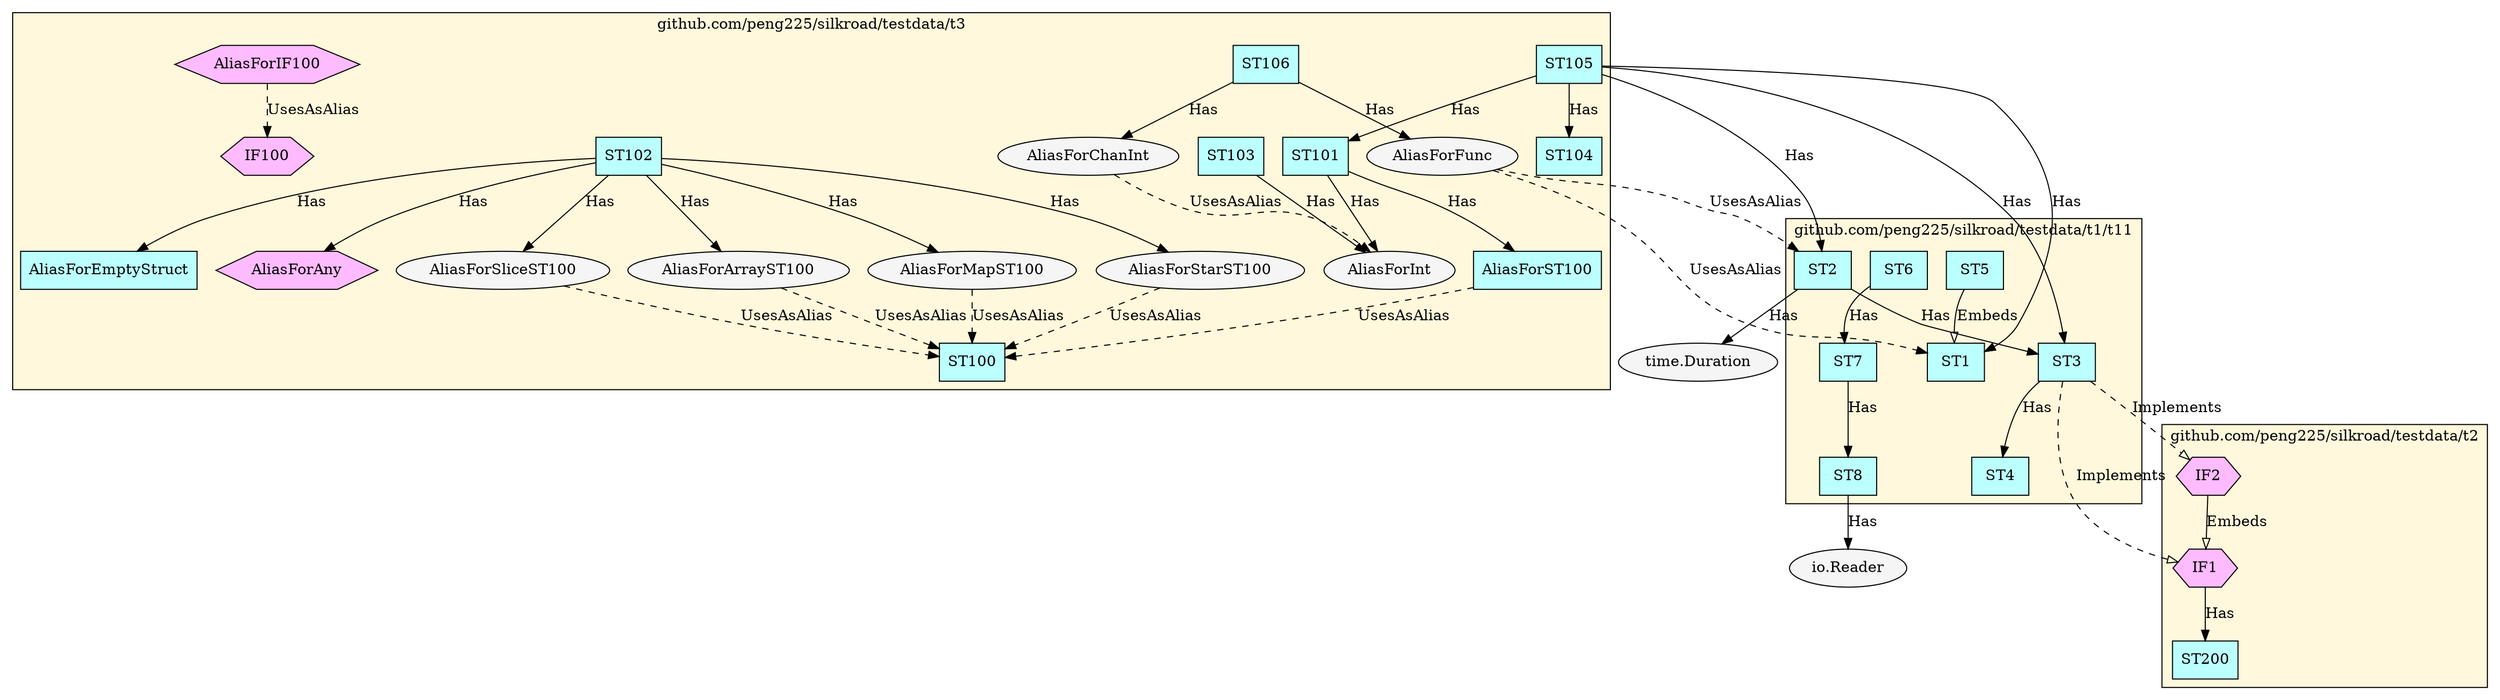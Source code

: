 digraph G {
node[style="filled" fillcolor="whitesmoke"]
subgraph cluster_github_com_peng225_silkroad_testdata_t1_t11 {
  label = "github.com/peng225/silkroad/testdata/t1/t11";
  style = "solid";
  bgcolor = "cornsilk";
  "github.com/peng225/silkroad/testdata/t1/t11.ST1" [label="ST1" shape="rect" fillcolor="paleturquoise1"];
  "github.com/peng225/silkroad/testdata/t1/t11.ST2" [label="ST2" shape="rect" fillcolor="paleturquoise1"];
  "github.com/peng225/silkroad/testdata/t1/t11.ST3" [label="ST3" shape="rect" fillcolor="paleturquoise1"];
  "github.com/peng225/silkroad/testdata/t1/t11.ST4" [label="ST4" shape="rect" fillcolor="paleturquoise1"];
  "github.com/peng225/silkroad/testdata/t1/t11.ST5" [label="ST5" shape="rect" fillcolor="paleturquoise1"];
  "github.com/peng225/silkroad/testdata/t1/t11.ST6" [label="ST6" shape="rect" fillcolor="paleturquoise1"];
  "github.com/peng225/silkroad/testdata/t1/t11.ST7" [label="ST7" shape="rect" fillcolor="paleturquoise1"];
  "github.com/peng225/silkroad/testdata/t1/t11.ST8" [label="ST8" shape="rect" fillcolor="paleturquoise1"];
}
subgraph cluster_github_com_peng225_silkroad_testdata_t3 {
  label = "github.com/peng225/silkroad/testdata/t3";
  style = "solid";
  bgcolor = "cornsilk";
  "github.com/peng225/silkroad/testdata/t3.ST103" [label="ST103" shape="rect" fillcolor="paleturquoise1"];
  "github.com/peng225/silkroad/testdata/t3.ST105" [label="ST105" shape="rect" fillcolor="paleturquoise1"];
  "github.com/peng225/silkroad/testdata/t3.ST106" [label="ST106" shape="rect" fillcolor="paleturquoise1"];
  "github.com/peng225/silkroad/testdata/t3.AliasForST100" [label="AliasForST100" shape="rect" fillcolor="paleturquoise1"];
  "github.com/peng225/silkroad/testdata/t3.AliasForEmptyStruct" [label="AliasForEmptyStruct" shape="rect" fillcolor="paleturquoise1"];
  "github.com/peng225/silkroad/testdata/t3.ST100" [label="ST100" shape="rect" fillcolor="paleturquoise1"];
  "github.com/peng225/silkroad/testdata/t3.ST102" [label="ST102" shape="rect" fillcolor="paleturquoise1"];
  "github.com/peng225/silkroad/testdata/t3.ST101" [label="ST101" shape="rect" fillcolor="paleturquoise1"];
  "github.com/peng225/silkroad/testdata/t3.ST104" [label="ST104" shape="rect" fillcolor="paleturquoise1"];
  "github.com/peng225/silkroad/testdata/t3.AliasForIF100" [label="AliasForIF100" shape="hexagon" fillcolor="plum1"];
  "github.com/peng225/silkroad/testdata/t3.AliasForAny" [label="AliasForAny" shape="hexagon" fillcolor="plum1"];
  "github.com/peng225/silkroad/testdata/t3.IF100" [label="IF100" shape="hexagon" fillcolor="plum1"];
  "github.com/peng225/silkroad/testdata/t3.AliasForInt" [label="AliasForInt" shape="ellipse" fillcolor="whitesmoke"];
  "github.com/peng225/silkroad/testdata/t3.AliasForFunc" [label="AliasForFunc" shape="ellipse" fillcolor="whitesmoke"];
  "github.com/peng225/silkroad/testdata/t3.AliasForMapST100" [label="AliasForMapST100" shape="ellipse" fillcolor="whitesmoke"];
  "github.com/peng225/silkroad/testdata/t3.AliasForSliceST100" [label="AliasForSliceST100" shape="ellipse" fillcolor="whitesmoke"];
  "github.com/peng225/silkroad/testdata/t3.AliasForArrayST100" [label="AliasForArrayST100" shape="ellipse" fillcolor="whitesmoke"];
  "github.com/peng225/silkroad/testdata/t3.AliasForStarST100" [label="AliasForStarST100" shape="ellipse" fillcolor="whitesmoke"];
  "github.com/peng225/silkroad/testdata/t3.AliasForChanInt" [label="AliasForChanInt" shape="ellipse" fillcolor="whitesmoke"];
}
subgraph cluster_github_com_peng225_silkroad_testdata_t2 {
  label = "github.com/peng225/silkroad/testdata/t2";
  style = "solid";
  bgcolor = "cornsilk";
  "github.com/peng225/silkroad/testdata/t2.ST200" [label="ST200" shape="rect" fillcolor="paleturquoise1"];
  "github.com/peng225/silkroad/testdata/t2.IF1" [label="IF1" shape="hexagon" fillcolor="plum1"];
  "github.com/peng225/silkroad/testdata/t2.IF2" [label="IF2" shape="hexagon" fillcolor="plum1"];
}
"github.com/peng225/silkroad/testdata/t3.AliasForChanInt" -> "github.com/peng225/silkroad/testdata/t3.AliasForInt" [label="UsesAsAlias" arrowhead="normal" style="dashed"];
"github.com/peng225/silkroad/testdata/t1/t11.ST5" -> "github.com/peng225/silkroad/testdata/t1/t11.ST1" [label="Embeds" arrowhead="empty" style="solid"];
"github.com/peng225/silkroad/testdata/t3.AliasForArrayST100" -> "github.com/peng225/silkroad/testdata/t3.ST100" [label="UsesAsAlias" arrowhead="normal" style="dashed"];
"github.com/peng225/silkroad/testdata/t3.ST102" -> "github.com/peng225/silkroad/testdata/t3.AliasForEmptyStruct" [label="Has" arrowhead="normal" style="solid"];
"github.com/peng225/silkroad/testdata/t3.ST102" -> "github.com/peng225/silkroad/testdata/t3.AliasForStarST100" [label="Has" arrowhead="normal" style="solid"];
"github.com/peng225/silkroad/testdata/t3.ST102" -> "github.com/peng225/silkroad/testdata/t3.AliasForArrayST100" [label="Has" arrowhead="normal" style="solid"];
"github.com/peng225/silkroad/testdata/t3.ST102" -> "github.com/peng225/silkroad/testdata/t3.AliasForSliceST100" [label="Has" arrowhead="normal" style="solid"];
"github.com/peng225/silkroad/testdata/t3.ST102" -> "github.com/peng225/silkroad/testdata/t3.AliasForMapST100" [label="Has" arrowhead="normal" style="solid"];
"github.com/peng225/silkroad/testdata/t3.ST102" -> "github.com/peng225/silkroad/testdata/t3.AliasForAny" [label="Has" arrowhead="normal" style="solid"];
"github.com/peng225/silkroad/testdata/t1/t11.ST7" -> "github.com/peng225/silkroad/testdata/t1/t11.ST8" [label="Has" arrowhead="normal" style="solid"];
"github.com/peng225/silkroad/testdata/t3.AliasForIF100" -> "github.com/peng225/silkroad/testdata/t3.IF100" [label="UsesAsAlias" arrowhead="normal" style="dashed"];
"github.com/peng225/silkroad/testdata/t2.IF1" -> "github.com/peng225/silkroad/testdata/t2.ST200" [label="Has" arrowhead="normal" style="solid"];
"github.com/peng225/silkroad/testdata/t3.AliasForFunc" -> "github.com/peng225/silkroad/testdata/t1/t11.ST1" [label="UsesAsAlias" arrowhead="normal" style="dashed"];
"github.com/peng225/silkroad/testdata/t3.AliasForFunc" -> "github.com/peng225/silkroad/testdata/t1/t11.ST2" [label="UsesAsAlias" arrowhead="normal" style="dashed"];
"github.com/peng225/silkroad/testdata/t1/t11.ST6" -> "github.com/peng225/silkroad/testdata/t1/t11.ST7" [label="Has" arrowhead="normal" style="solid"];
"github.com/peng225/silkroad/testdata/t3.ST101" -> "github.com/peng225/silkroad/testdata/t3.AliasForST100" [label="Has" arrowhead="normal" style="solid"];
"github.com/peng225/silkroad/testdata/t3.ST101" -> "github.com/peng225/silkroad/testdata/t3.AliasForInt" [label="Has" arrowhead="normal" style="solid"];
"github.com/peng225/silkroad/testdata/t1/t11.ST8" -> "io.Reader" [label="Has" arrowhead="normal" style="solid"];
"github.com/peng225/silkroad/testdata/t3.ST106" -> "github.com/peng225/silkroad/testdata/t3.AliasForFunc" [label="Has" arrowhead="normal" style="solid"];
"github.com/peng225/silkroad/testdata/t3.ST106" -> "github.com/peng225/silkroad/testdata/t3.AliasForChanInt" [label="Has" arrowhead="normal" style="solid"];
"github.com/peng225/silkroad/testdata/t3.AliasForSliceST100" -> "github.com/peng225/silkroad/testdata/t3.ST100" [label="UsesAsAlias" arrowhead="normal" style="dashed"];
"github.com/peng225/silkroad/testdata/t3.AliasForMapST100" -> "github.com/peng225/silkroad/testdata/t3.ST100" [label="UsesAsAlias" arrowhead="normal" style="dashed"];
"github.com/peng225/silkroad/testdata/t1/t11.ST2" -> "github.com/peng225/silkroad/testdata/t1/t11.ST3" [label="Has" arrowhead="normal" style="solid"];
"github.com/peng225/silkroad/testdata/t1/t11.ST2" -> "time.Duration" [label="Has" arrowhead="normal" style="solid"];
"github.com/peng225/silkroad/testdata/t3.ST103" -> "github.com/peng225/silkroad/testdata/t3.AliasForInt" [label="Has" arrowhead="normal" style="solid"];
"github.com/peng225/silkroad/testdata/t3.ST105" -> "github.com/peng225/silkroad/testdata/t3.ST101" [label="Has" arrowhead="normal" style="solid"];
"github.com/peng225/silkroad/testdata/t3.ST105" -> "github.com/peng225/silkroad/testdata/t3.ST104" [label="Has" arrowhead="normal" style="solid"];
"github.com/peng225/silkroad/testdata/t3.ST105" -> "github.com/peng225/silkroad/testdata/t1/t11.ST1" [label="Has" arrowhead="normal" style="solid"];
"github.com/peng225/silkroad/testdata/t3.ST105" -> "github.com/peng225/silkroad/testdata/t1/t11.ST2" [label="Has" arrowhead="normal" style="solid"];
"github.com/peng225/silkroad/testdata/t3.ST105" -> "github.com/peng225/silkroad/testdata/t1/t11.ST3" [label="Has" arrowhead="normal" style="solid"];
"github.com/peng225/silkroad/testdata/t1/t11.ST3" -> "github.com/peng225/silkroad/testdata/t1/t11.ST4" [label="Has" arrowhead="normal" style="solid"];
"github.com/peng225/silkroad/testdata/t1/t11.ST3" -> "github.com/peng225/silkroad/testdata/t2.IF2" [label="Implements" arrowhead="empty" style="dashed"];
"github.com/peng225/silkroad/testdata/t1/t11.ST3" -> "github.com/peng225/silkroad/testdata/t2.IF1" [label="Implements" arrowhead="empty" style="dashed"];
"github.com/peng225/silkroad/testdata/t3.AliasForStarST100" -> "github.com/peng225/silkroad/testdata/t3.ST100" [label="UsesAsAlias" arrowhead="normal" style="dashed"];
"github.com/peng225/silkroad/testdata/t2.IF2" -> "github.com/peng225/silkroad/testdata/t2.IF1" [label="Embeds" arrowhead="empty" style="solid"];
"github.com/peng225/silkroad/testdata/t3.AliasForST100" -> "github.com/peng225/silkroad/testdata/t3.ST100" [label="UsesAsAlias" arrowhead="normal" style="dashed"];
}
